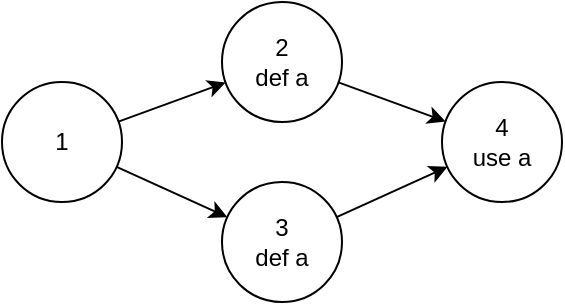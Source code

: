 <mxfile version="17.5.0" type="github">
  <diagram id="7HQYNC31aHsgBr6-6DPW" name="Page-1">
    <mxGraphModel dx="1422" dy="705" grid="1" gridSize="10" guides="1" tooltips="1" connect="1" arrows="1" fold="1" page="1" pageScale="1" pageWidth="827" pageHeight="1169" math="0" shadow="0">
      <root>
        <mxCell id="0" />
        <mxCell id="1" parent="0" />
        <mxCell id="v6Sz__jcGQsvWJIk5j0P-2" value="1" style="ellipse;whiteSpace=wrap;html=1;" parent="1" vertex="1">
          <mxGeometry x="150" y="60" width="60" height="60" as="geometry" />
        </mxCell>
        <mxCell id="v6Sz__jcGQsvWJIk5j0P-4" value="4&lt;br&gt;use a" style="ellipse;whiteSpace=wrap;html=1;" parent="1" vertex="1">
          <mxGeometry x="370" y="60" width="60" height="60" as="geometry" />
        </mxCell>
        <mxCell id="v6Sz__jcGQsvWJIk5j0P-9" value="" style="endArrow=classic;html=1;rounded=0;" parent="1" source="kXJHUOvyInJfqK0Md_yd-5" target="v6Sz__jcGQsvWJIk5j0P-4" edge="1">
          <mxGeometry width="50" height="50" relative="1" as="geometry">
            <mxPoint x="150" y="400" as="sourcePoint" />
            <mxPoint x="200" y="350" as="targetPoint" />
          </mxGeometry>
        </mxCell>
        <mxCell id="kXJHUOvyInJfqK0Md_yd-1" value="3&lt;br&gt;def a" style="ellipse;whiteSpace=wrap;html=1;" parent="1" vertex="1">
          <mxGeometry x="260" y="110" width="60" height="60" as="geometry" />
        </mxCell>
        <mxCell id="kXJHUOvyInJfqK0Md_yd-2" value="" style="endArrow=classic;html=1;rounded=0;" parent="1" source="kXJHUOvyInJfqK0Md_yd-1" target="v6Sz__jcGQsvWJIk5j0P-4" edge="1">
          <mxGeometry width="50" height="50" relative="1" as="geometry">
            <mxPoint x="210" y="230" as="sourcePoint" />
            <mxPoint x="370" y="230" as="targetPoint" />
          </mxGeometry>
        </mxCell>
        <mxCell id="kXJHUOvyInJfqK0Md_yd-3" value="" style="endArrow=classic;html=1;rounded=0;" parent="1" source="v6Sz__jcGQsvWJIk5j0P-2" target="kXJHUOvyInJfqK0Md_yd-1" edge="1">
          <mxGeometry width="50" height="50" relative="1" as="geometry">
            <mxPoint x="230" y="110" as="sourcePoint" />
            <mxPoint x="390" y="110" as="targetPoint" />
          </mxGeometry>
        </mxCell>
        <mxCell id="kXJHUOvyInJfqK0Md_yd-4" value="" style="endArrow=classic;html=1;rounded=0;" parent="1" source="v6Sz__jcGQsvWJIk5j0P-2" target="kXJHUOvyInJfqK0Md_yd-5" edge="1">
          <mxGeometry width="50" height="50" relative="1" as="geometry">
            <mxPoint x="240" y="120" as="sourcePoint" />
            <mxPoint x="400" y="120" as="targetPoint" />
          </mxGeometry>
        </mxCell>
        <mxCell id="kXJHUOvyInJfqK0Md_yd-5" value="2&lt;br&gt;def a" style="ellipse;whiteSpace=wrap;html=1;" parent="1" vertex="1">
          <mxGeometry x="260" y="20" width="60" height="60" as="geometry" />
        </mxCell>
      </root>
    </mxGraphModel>
  </diagram>
</mxfile>
